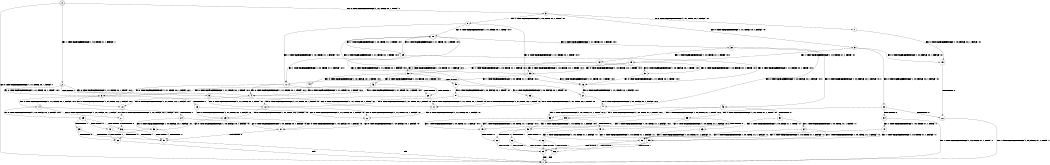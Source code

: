 digraph BCG {
size = "7, 10.5";
center = TRUE;
node [shape = circle];
0 [peripheries = 2];
0 -> 1 [label = "EX !0 !ATOMIC_EXCH_BRANCH (1, +1, TRUE, +0, 1, TRUE) !::"];
0 -> 2 [label = "EX !1 !ATOMIC_EXCH_BRANCH (1, +0, TRUE, +1, 1, FALSE) !::"];
0 -> 3 [label = "EX !0 !ATOMIC_EXCH_BRANCH (1, +1, TRUE, +0, 1, TRUE) !::"];
2 -> 4 [label = "EX !0 !ATOMIC_EXCH_BRANCH (1, +1, TRUE, +0, 1, TRUE) !:0:1:"];
2 -> 5 [label = "TERMINATE !1"];
2 -> 6 [label = "EX !0 !ATOMIC_EXCH_BRANCH (1, +1, TRUE, +0, 1, TRUE) !:0:1:"];
3 -> 7 [label = "EX !0 !ATOMIC_EXCH_BRANCH (1, +1, TRUE, +0, 1, FALSE) !:0:"];
3 -> 8 [label = "EX !1 !ATOMIC_EXCH_BRANCH (1, +0, TRUE, +1, 1, TRUE) !:0:"];
3 -> 9 [label = "EX !0 !ATOMIC_EXCH_BRANCH (1, +1, TRUE, +0, 1, FALSE) !:0:"];
4 -> 10 [label = "EX !0 !ATOMIC_EXCH_BRANCH (1, +1, TRUE, +0, 1, FALSE) !:0:1:"];
5 -> 11 [label = "EX !0 !ATOMIC_EXCH_BRANCH (1, +1, TRUE, +0, 1, TRUE) !:0:"];
5 -> 12 [label = "EX !0 !ATOMIC_EXCH_BRANCH (1, +1, TRUE, +0, 1, TRUE) !:0:"];
6 -> 10 [label = "EX !0 !ATOMIC_EXCH_BRANCH (1, +1, TRUE, +0, 1, FALSE) !:0:1:"];
6 -> 13 [label = "TERMINATE !1"];
6 -> 14 [label = "EX !0 !ATOMIC_EXCH_BRANCH (1, +1, TRUE, +0, 1, FALSE) !:0:1:"];
7 -> 15 [label = "EX !0 !ATOMIC_EXCH_BRANCH (1, +0, FALSE, +0, 1, FALSE) !:0:"];
8 -> 16 [label = "EX !0 !ATOMIC_EXCH_BRANCH (1, +1, TRUE, +0, 1, TRUE) !:0:1:"];
8 -> 17 [label = "EX !1 !ATOMIC_EXCH_BRANCH (1, +0, TRUE, +1, 1, FALSE) !:0:1:"];
8 -> 18 [label = "EX !0 !ATOMIC_EXCH_BRANCH (1, +1, TRUE, +0, 1, TRUE) !:0:1:"];
9 -> 15 [label = "EX !0 !ATOMIC_EXCH_BRANCH (1, +0, FALSE, +0, 1, FALSE) !:0:"];
9 -> 19 [label = "EX !1 !ATOMIC_EXCH_BRANCH (1, +0, TRUE, +1, 1, TRUE) !:0:"];
9 -> 20 [label = "EX !0 !ATOMIC_EXCH_BRANCH (1, +0, FALSE, +0, 1, FALSE) !:0:"];
10 -> 21 [label = "EX !0 !ATOMIC_EXCH_BRANCH (1, +0, FALSE, +0, 1, FALSE) !:0:1:"];
11 -> 22 [label = "EX !0 !ATOMIC_EXCH_BRANCH (1, +1, TRUE, +0, 1, FALSE) !:0:"];
12 -> 22 [label = "EX !0 !ATOMIC_EXCH_BRANCH (1, +1, TRUE, +0, 1, FALSE) !:0:"];
12 -> 23 [label = "EX !0 !ATOMIC_EXCH_BRANCH (1, +1, TRUE, +0, 1, FALSE) !:0:"];
13 -> 22 [label = "EX !0 !ATOMIC_EXCH_BRANCH (1, +1, TRUE, +0, 1, FALSE) !:0:"];
13 -> 23 [label = "EX !0 !ATOMIC_EXCH_BRANCH (1, +1, TRUE, +0, 1, FALSE) !:0:"];
14 -> 21 [label = "EX !0 !ATOMIC_EXCH_BRANCH (1, +0, FALSE, +0, 1, FALSE) !:0:1:"];
14 -> 24 [label = "TERMINATE !1"];
14 -> 25 [label = "EX !0 !ATOMIC_EXCH_BRANCH (1, +0, FALSE, +0, 1, FALSE) !:0:1:"];
15 -> 26 [label = "TERMINATE !0"];
16 -> 27 [label = "EX !0 !ATOMIC_EXCH_BRANCH (1, +1, TRUE, +0, 1, FALSE) !:0:1:"];
17 -> 4 [label = "EX !0 !ATOMIC_EXCH_BRANCH (1, +1, TRUE, +0, 1, TRUE) !:0:1:"];
17 -> 28 [label = "TERMINATE !1"];
17 -> 6 [label = "EX !0 !ATOMIC_EXCH_BRANCH (1, +1, TRUE, +0, 1, TRUE) !:0:1:"];
18 -> 27 [label = "EX !0 !ATOMIC_EXCH_BRANCH (1, +1, TRUE, +0, 1, FALSE) !:0:1:"];
18 -> 29 [label = "EX !1 !ATOMIC_EXCH_BRANCH (1, +0, TRUE, +1, 1, TRUE) !:0:1:"];
18 -> 30 [label = "EX !0 !ATOMIC_EXCH_BRANCH (1, +1, TRUE, +0, 1, FALSE) !:0:1:"];
19 -> 31 [label = "EX !0 !ATOMIC_EXCH_BRANCH (1, +0, FALSE, +0, 1, TRUE) !:0:1:"];
19 -> 32 [label = "EX !1 !ATOMIC_EXCH_BRANCH (1, +0, TRUE, +1, 1, FALSE) !:0:1:"];
19 -> 33 [label = "EX !0 !ATOMIC_EXCH_BRANCH (1, +0, FALSE, +0, 1, TRUE) !:0:1:"];
20 -> 26 [label = "TERMINATE !0"];
20 -> 34 [label = "TERMINATE !0"];
20 -> 35 [label = "EX !1 !ATOMIC_EXCH_BRANCH (1, +0, TRUE, +1, 1, TRUE) !:0:"];
21 -> 36 [label = "TERMINATE !0"];
22 -> 37 [label = "EX !0 !ATOMIC_EXCH_BRANCH (1, +0, FALSE, +0, 1, FALSE) !:0:"];
23 -> 37 [label = "EX !0 !ATOMIC_EXCH_BRANCH (1, +0, FALSE, +0, 1, FALSE) !:0:"];
23 -> 38 [label = "EX !0 !ATOMIC_EXCH_BRANCH (1, +0, FALSE, +0, 1, FALSE) !:0:"];
24 -> 37 [label = "EX !0 !ATOMIC_EXCH_BRANCH (1, +0, FALSE, +0, 1, FALSE) !:0:"];
24 -> 38 [label = "EX !0 !ATOMIC_EXCH_BRANCH (1, +0, FALSE, +0, 1, FALSE) !:0:"];
25 -> 36 [label = "TERMINATE !0"];
25 -> 39 [label = "TERMINATE !1"];
25 -> 40 [label = "TERMINATE !0"];
26 -> 1 [label = "EX !1 !ATOMIC_EXCH_BRANCH (1, +0, TRUE, +1, 1, TRUE) !::"];
27 -> 41 [label = "EX !0 !ATOMIC_EXCH_BRANCH (1, +0, FALSE, +0, 1, FALSE) !:0:1:"];
28 -> 11 [label = "EX !0 !ATOMIC_EXCH_BRANCH (1, +1, TRUE, +0, 1, TRUE) !:0:"];
28 -> 12 [label = "EX !0 !ATOMIC_EXCH_BRANCH (1, +1, TRUE, +0, 1, TRUE) !:0:"];
29 -> 16 [label = "EX !0 !ATOMIC_EXCH_BRANCH (1, +1, TRUE, +0, 1, TRUE) !:0:1:"];
29 -> 17 [label = "EX !1 !ATOMIC_EXCH_BRANCH (1, +0, TRUE, +1, 1, FALSE) !:0:1:"];
29 -> 18 [label = "EX !0 !ATOMIC_EXCH_BRANCH (1, +1, TRUE, +0, 1, TRUE) !:0:1:"];
30 -> 41 [label = "EX !0 !ATOMIC_EXCH_BRANCH (1, +0, FALSE, +0, 1, FALSE) !:0:1:"];
30 -> 42 [label = "EX !1 !ATOMIC_EXCH_BRANCH (1, +0, TRUE, +1, 1, TRUE) !:0:1:"];
30 -> 43 [label = "EX !0 !ATOMIC_EXCH_BRANCH (1, +0, FALSE, +0, 1, FALSE) !:0:1:"];
31 -> 16 [label = "EX !0 !ATOMIC_EXCH_BRANCH (1, +1, TRUE, +0, 1, TRUE) !:0:1:"];
32 -> 44 [label = "EX !0 !ATOMIC_EXCH_BRANCH (1, +0, FALSE, +0, 1, TRUE) !:0:1:"];
32 -> 45 [label = "TERMINATE !1"];
32 -> 46 [label = "EX !0 !ATOMIC_EXCH_BRANCH (1, +0, FALSE, +0, 1, TRUE) !:0:1:"];
33 -> 16 [label = "EX !0 !ATOMIC_EXCH_BRANCH (1, +1, TRUE, +0, 1, TRUE) !:0:1:"];
33 -> 17 [label = "EX !1 !ATOMIC_EXCH_BRANCH (1, +0, TRUE, +1, 1, FALSE) !:0:1:"];
33 -> 18 [label = "EX !0 !ATOMIC_EXCH_BRANCH (1, +1, TRUE, +0, 1, TRUE) !:0:1:"];
34 -> 1 [label = "EX !1 !ATOMIC_EXCH_BRANCH (1, +0, TRUE, +1, 1, TRUE) !::"];
34 -> 47 [label = "EX !1 !ATOMIC_EXCH_BRANCH (1, +0, TRUE, +1, 1, TRUE) !::"];
35 -> 48 [label = "EX !1 !ATOMIC_EXCH_BRANCH (1, +0, TRUE, +1, 1, FALSE) !:0:1:"];
35 -> 49 [label = "TERMINATE !0"];
35 -> 50 [label = "EX !1 !ATOMIC_EXCH_BRANCH (1, +0, TRUE, +1, 1, FALSE) !:0:1:"];
36 -> 51 [label = "TERMINATE !1"];
37 -> 51 [label = "TERMINATE !0"];
38 -> 51 [label = "TERMINATE !0"];
38 -> 52 [label = "TERMINATE !0"];
39 -> 51 [label = "TERMINATE !0"];
39 -> 52 [label = "TERMINATE !0"];
40 -> 51 [label = "TERMINATE !1"];
40 -> 52 [label = "TERMINATE !1"];
41 -> 53 [label = "EX !1 !ATOMIC_EXCH_BRANCH (1, +0, TRUE, +1, 1, TRUE) !:0:1:"];
42 -> 31 [label = "EX !0 !ATOMIC_EXCH_BRANCH (1, +0, FALSE, +0, 1, TRUE) !:0:1:"];
42 -> 32 [label = "EX !1 !ATOMIC_EXCH_BRANCH (1, +0, TRUE, +1, 1, FALSE) !:0:1:"];
42 -> 33 [label = "EX !0 !ATOMIC_EXCH_BRANCH (1, +0, FALSE, +0, 1, TRUE) !:0:1:"];
43 -> 53 [label = "EX !1 !ATOMIC_EXCH_BRANCH (1, +0, TRUE, +1, 1, TRUE) !:0:1:"];
43 -> 54 [label = "TERMINATE !0"];
43 -> 55 [label = "EX !1 !ATOMIC_EXCH_BRANCH (1, +0, TRUE, +1, 1, TRUE) !:0:1:"];
44 -> 4 [label = "EX !0 !ATOMIC_EXCH_BRANCH (1, +1, TRUE, +0, 1, TRUE) !:0:1:"];
45 -> 56 [label = "EX !0 !ATOMIC_EXCH_BRANCH (1, +0, FALSE, +0, 1, TRUE) !:0:"];
45 -> 57 [label = "EX !0 !ATOMIC_EXCH_BRANCH (1, +0, FALSE, +0, 1, TRUE) !:0:"];
46 -> 4 [label = "EX !0 !ATOMIC_EXCH_BRANCH (1, +1, TRUE, +0, 1, TRUE) !:0:1:"];
46 -> 28 [label = "TERMINATE !1"];
46 -> 6 [label = "EX !0 !ATOMIC_EXCH_BRANCH (1, +1, TRUE, +0, 1, TRUE) !:0:1:"];
47 -> 58 [label = "EX !1 !ATOMIC_EXCH_BRANCH (1, +0, TRUE, +1, 1, FALSE) !:1:"];
47 -> 59 [label = "EX !1 !ATOMIC_EXCH_BRANCH (1, +0, TRUE, +1, 1, FALSE) !:1:"];
48 -> 60 [label = "TERMINATE !0"];
49 -> 58 [label = "EX !1 !ATOMIC_EXCH_BRANCH (1, +0, TRUE, +1, 1, FALSE) !:1:"];
49 -> 59 [label = "EX !1 !ATOMIC_EXCH_BRANCH (1, +0, TRUE, +1, 1, FALSE) !:1:"];
50 -> 60 [label = "TERMINATE !0"];
50 -> 61 [label = "TERMINATE !1"];
50 -> 62 [label = "TERMINATE !0"];
51 -> 1 [label = "exit"];
52 -> 1 [label = "exit"];
53 -> 48 [label = "EX !1 !ATOMIC_EXCH_BRANCH (1, +0, TRUE, +1, 1, FALSE) !:0:1:"];
54 -> 63 [label = "EX !1 !ATOMIC_EXCH_BRANCH (1, +0, TRUE, +1, 1, TRUE) !:1:"];
54 -> 64 [label = "EX !1 !ATOMIC_EXCH_BRANCH (1, +0, TRUE, +1, 1, TRUE) !:1:"];
55 -> 48 [label = "EX !1 !ATOMIC_EXCH_BRANCH (1, +0, TRUE, +1, 1, FALSE) !:0:1:"];
55 -> 49 [label = "TERMINATE !0"];
55 -> 50 [label = "EX !1 !ATOMIC_EXCH_BRANCH (1, +0, TRUE, +1, 1, FALSE) !:0:1:"];
56 -> 11 [label = "EX !0 !ATOMIC_EXCH_BRANCH (1, +1, TRUE, +0, 1, TRUE) !:0:"];
57 -> 11 [label = "EX !0 !ATOMIC_EXCH_BRANCH (1, +1, TRUE, +0, 1, TRUE) !:0:"];
57 -> 12 [label = "EX !0 !ATOMIC_EXCH_BRANCH (1, +1, TRUE, +0, 1, TRUE) !:0:"];
58 -> 65 [label = "TERMINATE !1"];
59 -> 65 [label = "TERMINATE !1"];
59 -> 66 [label = "TERMINATE !1"];
60 -> 65 [label = "TERMINATE !1"];
61 -> 65 [label = "TERMINATE !0"];
61 -> 66 [label = "TERMINATE !0"];
62 -> 65 [label = "TERMINATE !1"];
62 -> 66 [label = "TERMINATE !1"];
63 -> 58 [label = "EX !1 !ATOMIC_EXCH_BRANCH (1, +0, TRUE, +1, 1, FALSE) !:1:"];
64 -> 58 [label = "EX !1 !ATOMIC_EXCH_BRANCH (1, +0, TRUE, +1, 1, FALSE) !:1:"];
64 -> 59 [label = "EX !1 !ATOMIC_EXCH_BRANCH (1, +0, TRUE, +1, 1, FALSE) !:1:"];
65 -> 1 [label = "exit"];
66 -> 1 [label = "exit"];
}
